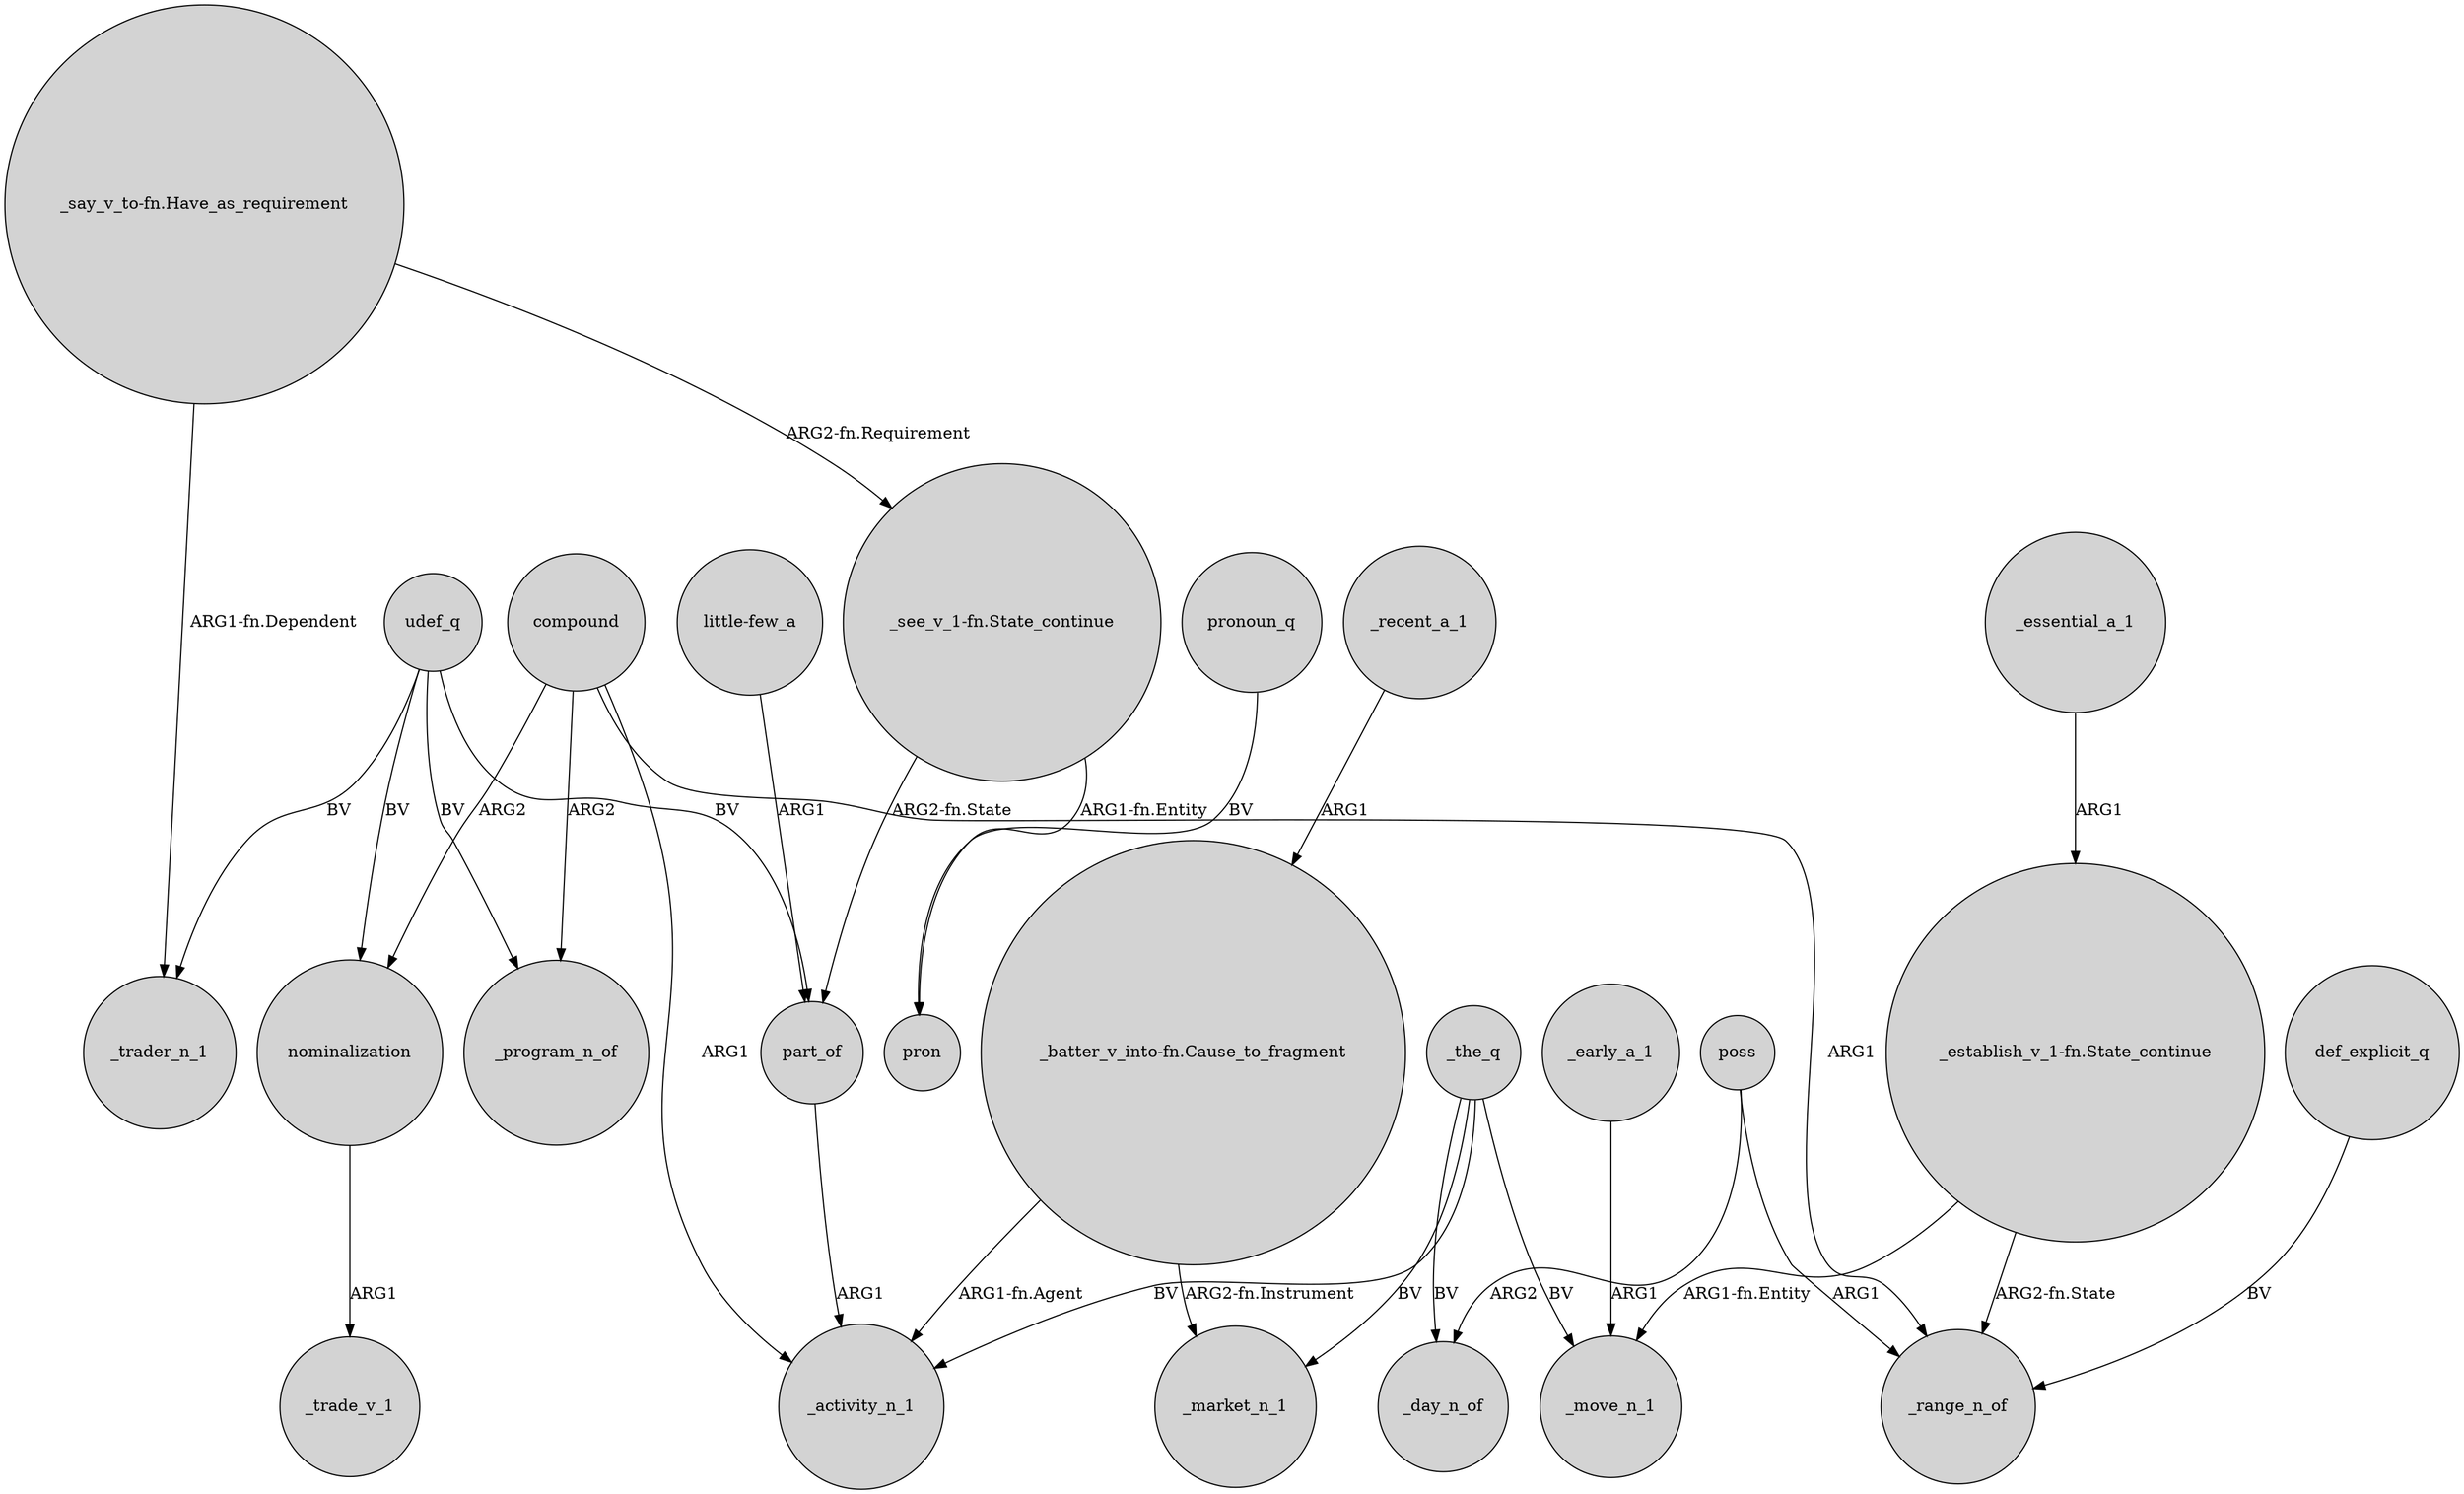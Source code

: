 digraph {
	node [shape=circle style=filled]
	_the_q -> _activity_n_1 [label=BV]
	part_of -> _activity_n_1 [label=ARG1]
	"_see_v_1-fn.State_continue" -> pron [label="ARG1-fn.Entity"]
	_recent_a_1 -> "_batter_v_into-fn.Cause_to_fragment" [label=ARG1]
	udef_q -> part_of [label=BV]
	"_establish_v_1-fn.State_continue" -> _move_n_1 [label="ARG1-fn.Entity"]
	"little-few_a" -> part_of [label=ARG1]
	udef_q -> nominalization [label=BV]
	poss -> _day_n_of [label=ARG2]
	udef_q -> _program_n_of [label=BV]
	_the_q -> _market_n_1 [label=BV]
	compound -> nominalization [label=ARG2]
	"_batter_v_into-fn.Cause_to_fragment" -> _activity_n_1 [label="ARG1-fn.Agent"]
	compound -> _range_n_of [label=ARG1]
	compound -> _program_n_of [label=ARG2]
	pronoun_q -> pron [label=BV]
	"_batter_v_into-fn.Cause_to_fragment" -> _market_n_1 [label="ARG2-fn.Instrument"]
	udef_q -> _trader_n_1 [label=BV]
	_essential_a_1 -> "_establish_v_1-fn.State_continue" [label=ARG1]
	_the_q -> _day_n_of [label=BV]
	def_explicit_q -> _range_n_of [label=BV]
	poss -> _range_n_of [label=ARG1]
	"_establish_v_1-fn.State_continue" -> _range_n_of [label="ARG2-fn.State"]
	_early_a_1 -> _move_n_1 [label=ARG1]
	"_say_v_to-fn.Have_as_requirement" -> _trader_n_1 [label="ARG1-fn.Dependent"]
	"_see_v_1-fn.State_continue" -> part_of [label="ARG2-fn.State"]
	"_say_v_to-fn.Have_as_requirement" -> "_see_v_1-fn.State_continue" [label="ARG2-fn.Requirement"]
	_the_q -> _move_n_1 [label=BV]
	nominalization -> _trade_v_1 [label=ARG1]
	compound -> _activity_n_1 [label=ARG1]
}
